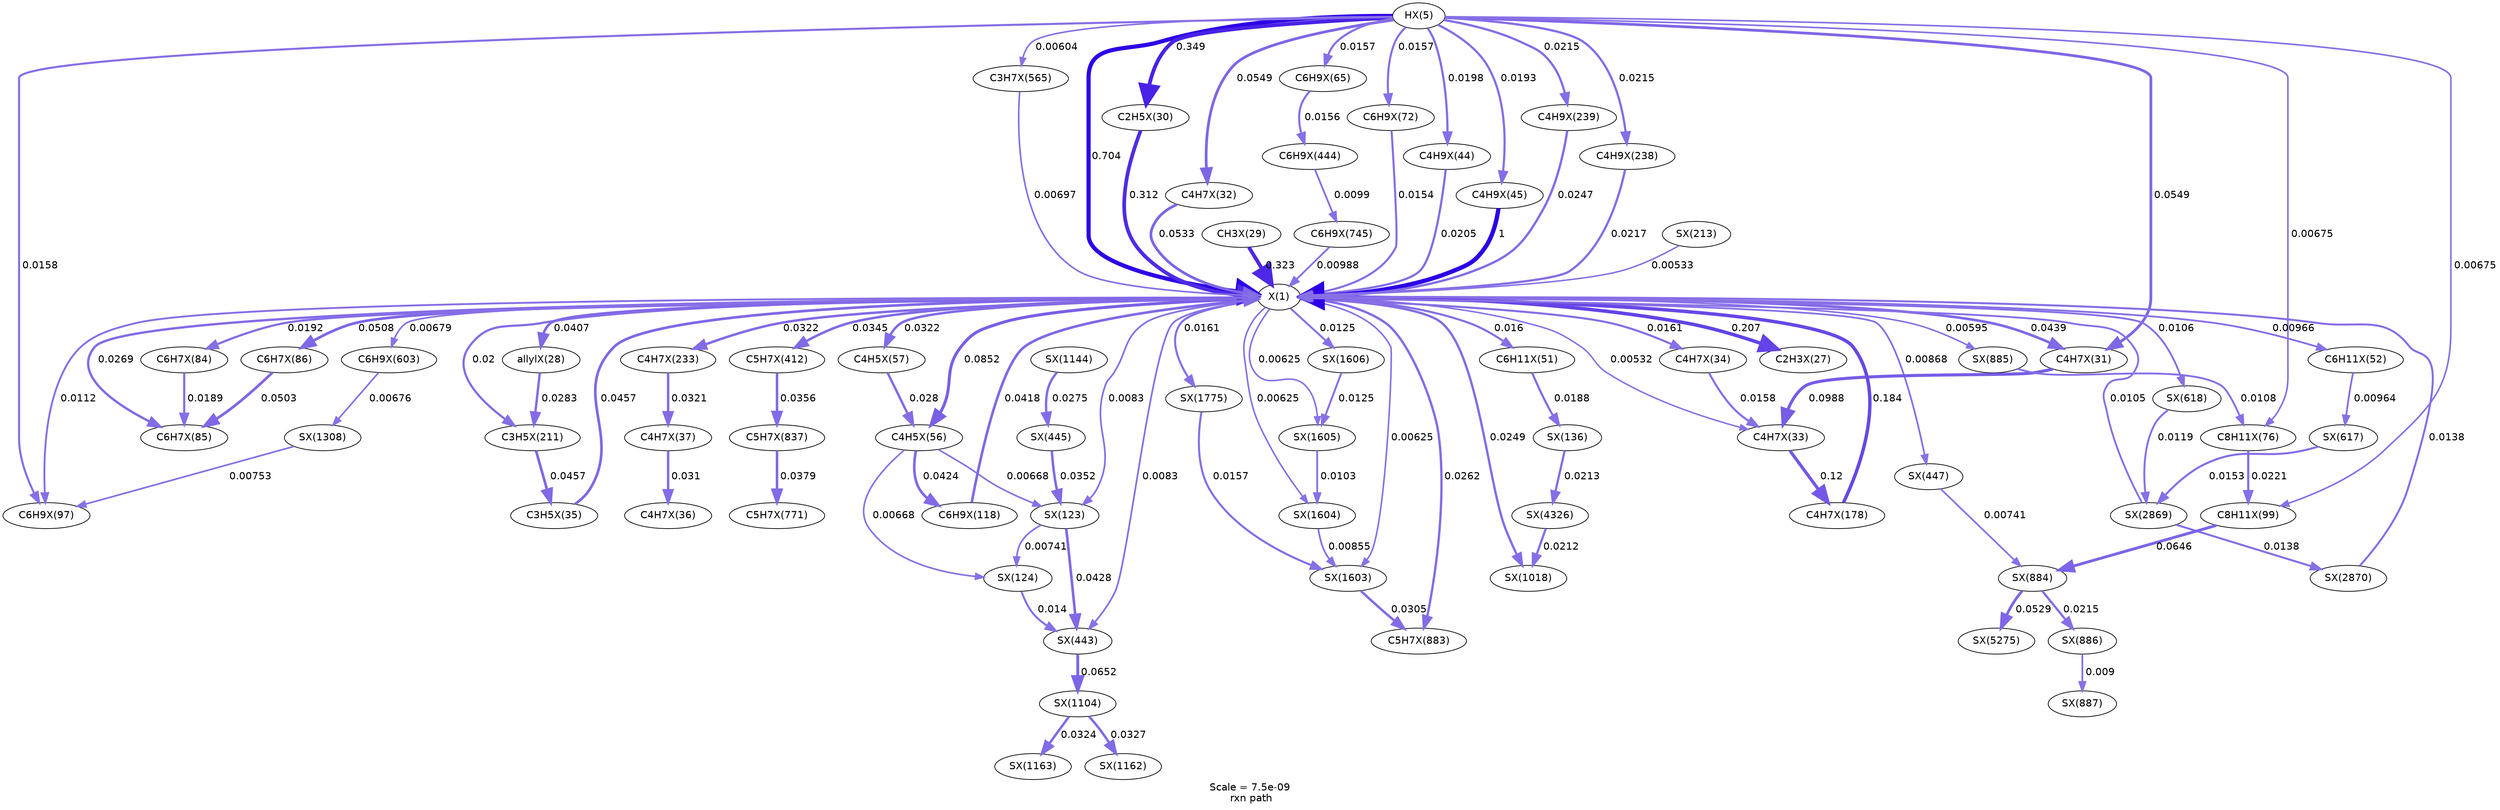 digraph reaction_paths {
center=1;
s40 -> s39[fontname="Helvetica", style="setlinewidth(5.73)", arrowsize=2.87, color="0.7, 1.2, 0.9"
, label=" 0.704"];
s39 -> s41[fontname="Helvetica", style="setlinewidth(4.81)", arrowsize=2.41, color="0.7, 0.707, 0.9"
, label=" 0.207"];
s39 -> s58[fontname="Helvetica", style="setlinewidth(3.41)", arrowsize=1.7, color="0.7, 0.532, 0.9"
, label=" 0.0322"];
s39 -> s57[fontname="Helvetica", style="setlinewidth(4.14)", arrowsize=2.07, color="0.7, 0.585, 0.9"
, label=" 0.0852"];
s44 -> s39[fontname="Helvetica", style="setlinewidth(5.12)", arrowsize=2.56, color="0.7, 0.812, 0.9"
, label=" 0.312"];
s46 -> s39[fontname="Helvetica", style="setlinewidth(3.79)", arrowsize=1.89, color="0.7, 0.553, 0.9"
, label=" 0.0533"];
s39 -> s45[fontname="Helvetica", style="setlinewidth(3.64)", arrowsize=1.82, color="0.7, 0.544, 0.9"
, label=" 0.0439"];
s39 -> s47[fontname="Helvetica", style="setlinewidth(2.05)", arrowsize=1.02, color="0.7, 0.505, 0.9"
, label=" 0.00532"];
s39 -> s48[fontname="Helvetica", style="setlinewidth(2.88)", arrowsize=1.44, color="0.7, 0.516, 0.9"
, label=" 0.0161"];
s74 -> s39[fontname="Helvetica", style="setlinewidth(4.72)", arrowsize=2.36, color="0.7, 0.684, 0.9"
, label=" 0.184"];
s39 -> s66[fontname="Helvetica", style="setlinewidth(3.75)", arrowsize=1.88, color="0.7, 0.551, 0.9"
, label=" 0.0508"];
s39 -> s65[fontname="Helvetica", style="setlinewidth(3.27)", arrowsize=1.64, color="0.7, 0.527, 0.9"
, label=" 0.0269"];
s39 -> s64[fontname="Helvetica", style="setlinewidth(3.01)", arrowsize=1.51, color="0.7, 0.519, 0.9"
, label=" 0.0192"];
s70 -> s39[fontname="Helvetica", style="setlinewidth(3.6)", arrowsize=1.8, color="0.7, 0.542, 0.9"
, label=" 0.0418"];
s43 -> s39[fontname="Helvetica", style="setlinewidth(5.15)", arrowsize=2.57, color="0.7, 0.823, 0.9"
, label=" 0.323"];
s96 -> s39[fontname="Helvetica", style="setlinewidth(2.51)", arrowsize=1.26, color="0.7, 0.51, 0.9"
, label=" 0.00988"];
s61 -> s39[fontname="Helvetica", style="setlinewidth(2.85)", arrowsize=1.42, color="0.7, 0.515, 0.9"
, label=" 0.0154"];
s39 -> s71[fontname="Helvetica", style="setlinewidth(2.38)", arrowsize=1.19, color="0.7, 0.508, 0.9"
, label=" 0.0083"];
s39 -> s86[fontname="Helvetica", style="setlinewidth(2.38)", arrowsize=1.19, color="0.7, 0.508, 0.9"
, label=" 0.0083"];
s39 -> s67[fontname="Helvetica", style="setlinewidth(2.61)", arrowsize=1.3, color="0.7, 0.511, 0.9"
, label=" 0.0112"];
s39 -> s77[fontname="Helvetica", style="setlinewidth(3.05)", arrowsize=1.52, color="0.7, 0.52, 0.9"
, label=" 0.02"];
s39 -> s42[fontname="Helvetica", style="setlinewidth(3.58)", arrowsize=1.79, color="0.7, 0.541, 0.9"
, label=" 0.0407"];
s49 -> s39[fontname="Helvetica", style="setlinewidth(3.67)", arrowsize=1.83, color="0.7, 0.546, 0.9"
, label=" 0.0457"];
s39 -> s79[fontname="Helvetica", style="setlinewidth(3.41)", arrowsize=1.7, color="0.7, 0.532, 0.9"
, label=" 0.0322"];
s52 -> s39[fontname="Helvetica", style="setlinewidth(3.06)", arrowsize=1.53, color="0.7, 0.52, 0.9"
, label=" 0.0205"];
s53 -> s39[fontname="Helvetica", style="setlinewidth(6)", arrowsize=3, color="0.7, 1.5, 0.9"
, label=" 1"];
s81 -> s39[fontname="Helvetica", style="setlinewidth(3.21)", arrowsize=1.6, color="0.7, 0.525, 0.9"
, label=" 0.0247"];
s80 -> s39[fontname="Helvetica", style="setlinewidth(3.11)", arrowsize=1.55, color="0.7, 0.522, 0.9"
, label=" 0.0217"];
s39 -> s85[fontname="Helvetica", style="setlinewidth(3.46)", arrowsize=1.73, color="0.7, 0.534, 0.9"
, label=" 0.0345"];
s39 -> s99[fontname="Helvetica", style="setlinewidth(3.25)", arrowsize=1.63, color="0.7, 0.526, 0.9"
, label=" 0.0262"];
s39 -> s117[fontname="Helvetica", style="setlinewidth(2.17)", arrowsize=1.08, color="0.7, 0.506, 0.9"
, label=" 0.00625"];
s78 -> s39[fontname="Helvetica", style="setlinewidth(2.05)", arrowsize=1.02, color="0.7, 0.505, 0.9"
, label=" 0.00533"];
s39 -> s121[fontname="Helvetica", style="setlinewidth(2.88)", arrowsize=1.44, color="0.7, 0.516, 0.9"
, label=" 0.0161"];
s39 -> s118[fontname="Helvetica", style="setlinewidth(2.17)", arrowsize=1.08, color="0.7, 0.506, 0.9"
, label=" 0.00625"];
s39 -> s119[fontname="Helvetica", style="setlinewidth(2.17)", arrowsize=1.08, color="0.7, 0.506, 0.9"
, label=" 0.00625"];
s39 -> s120[fontname="Helvetica", style="setlinewidth(2.69)", arrowsize=1.35, color="0.7, 0.513, 0.9"
, label=" 0.0125"];
s39 -> s108[fontname="Helvetica", style="setlinewidth(3.21)", arrowsize=1.61, color="0.7, 0.525, 0.9"
, label=" 0.0249"];
s39 -> s55[fontname="Helvetica", style="setlinewidth(2.88)", arrowsize=1.44, color="0.7, 0.516, 0.9"
, label=" 0.016"];
s39 -> s101[fontname="Helvetica", style="setlinewidth(2.13)", arrowsize=1.07, color="0.7, 0.506, 0.9"
, label=" 0.00595"];
s39 -> s89[fontname="Helvetica", style="setlinewidth(2.42)", arrowsize=1.21, color="0.7, 0.509, 0.9"
, label=" 0.00868"];
s91 -> s39[fontname="Helvetica", style="setlinewidth(2.25)", arrowsize=1.13, color="0.7, 0.507, 0.9"
, label=" 0.00697"];
s123 -> s39[fontname="Helvetica", style="setlinewidth(2.56)", arrowsize=1.28, color="0.7, 0.51, 0.9"
, label=" 0.0105"];
s124 -> s39[fontname="Helvetica", style="setlinewidth(2.77)", arrowsize=1.38, color="0.7, 0.514, 0.9"
, label=" 0.0138"];
s39 -> s94[fontname="Helvetica", style="setlinewidth(2.57)", arrowsize=1.28, color="0.7, 0.511, 0.9"
, label=" 0.0106"];
s39 -> s56[fontname="Helvetica", style="setlinewidth(2.5)", arrowsize=1.25, color="0.7, 0.51, 0.9"
, label=" 0.00966"];
s39 -> s92[fontname="Helvetica", style="setlinewidth(2.23)", arrowsize=1.12, color="0.7, 0.507, 0.9"
, label=" 0.00679"];
s40 -> s44[fontname="Helvetica", style="setlinewidth(5.2)", arrowsize=2.6, color="0.7, 0.849, 0.9"
, label=" 0.349"];
s40 -> s46[fontname="Helvetica", style="setlinewidth(3.81)", arrowsize=1.9, color="0.7, 0.555, 0.9"
, label=" 0.0549"];
s40 -> s45[fontname="Helvetica", style="setlinewidth(3.81)", arrowsize=1.9, color="0.7, 0.555, 0.9"
, label=" 0.0549"];
s40 -> s59[fontname="Helvetica", style="setlinewidth(2.86)", arrowsize=1.43, color="0.7, 0.516, 0.9"
, label=" 0.0157"];
s40 -> s61[fontname="Helvetica", style="setlinewidth(2.86)", arrowsize=1.43, color="0.7, 0.516, 0.9"
, label=" 0.0157"];
s40 -> s67[fontname="Helvetica", style="setlinewidth(2.87)", arrowsize=1.43, color="0.7, 0.516, 0.9"
, label=" 0.0158"];
s40 -> s52[fontname="Helvetica", style="setlinewidth(3.04)", arrowsize=1.52, color="0.7, 0.52, 0.9"
, label=" 0.0198"];
s40 -> s53[fontname="Helvetica", style="setlinewidth(3.02)", arrowsize=1.51, color="0.7, 0.519, 0.9"
, label=" 0.0193"];
s40 -> s81[fontname="Helvetica", style="setlinewidth(3.1)", arrowsize=1.55, color="0.7, 0.522, 0.9"
, label=" 0.0215"];
s40 -> s80[fontname="Helvetica", style="setlinewidth(3.1)", arrowsize=1.55, color="0.7, 0.522, 0.9"
, label=" 0.0215"];
s40 -> s69[fontname="Helvetica", style="setlinewidth(2.23)", arrowsize=1.11, color="0.7, 0.507, 0.9"
, label=" 0.00675"];
s40 -> s62[fontname="Helvetica", style="setlinewidth(2.23)", arrowsize=1.11, color="0.7, 0.507, 0.9"
, label=" 0.00675"];
s40 -> s91[fontname="Helvetica", style="setlinewidth(2.14)", arrowsize=1.07, color="0.7, 0.506, 0.9"
, label=" 0.00604"];
s58 -> s57[fontname="Helvetica", style="setlinewidth(3.3)", arrowsize=1.65, color="0.7, 0.528, 0.9"
, label=" 0.028"];
s57 -> s70[fontname="Helvetica", style="setlinewidth(3.61)", arrowsize=1.81, color="0.7, 0.542, 0.9"
, label=" 0.0424"];
s57 -> s71[fontname="Helvetica", style="setlinewidth(2.22)", arrowsize=1.11, color="0.7, 0.507, 0.9"
, label=" 0.00668"];
s57 -> s72[fontname="Helvetica", style="setlinewidth(2.22)", arrowsize=1.11, color="0.7, 0.507, 0.9"
, label=" 0.00668"];
s45 -> s47[fontname="Helvetica", style="setlinewidth(4.25)", arrowsize=2.13, color="0.7, 0.599, 0.9"
, label=" 0.0988"];
s48 -> s47[fontname="Helvetica", style="setlinewidth(2.87)", arrowsize=1.43, color="0.7, 0.516, 0.9"
, label=" 0.0158"];
s47 -> s74[fontname="Helvetica", style="setlinewidth(4.4)", arrowsize=2.2, color="0.7, 0.62, 0.9"
, label=" 0.12"];
s66 -> s65[fontname="Helvetica", style="setlinewidth(3.74)", arrowsize=1.87, color="0.7, 0.55, 0.9"
, label=" 0.0503"];
s64 -> s65[fontname="Helvetica", style="setlinewidth(3.01)", arrowsize=1.5, color="0.7, 0.519, 0.9"
, label=" 0.0189"];
s59 -> s87[fontname="Helvetica", style="setlinewidth(2.86)", arrowsize=1.43, color="0.7, 0.516, 0.9"
, label=" 0.0156"];
s87 -> s96[fontname="Helvetica", style="setlinewidth(2.52)", arrowsize=1.26, color="0.7, 0.51, 0.9"
, label=" 0.0099"];
s71 -> s86[fontname="Helvetica", style="setlinewidth(3.62)", arrowsize=1.81, color="0.7, 0.543, 0.9"
, label=" 0.0428"];
s71 -> s72[fontname="Helvetica", style="setlinewidth(2.3)", arrowsize=1.15, color="0.7, 0.507, 0.9"
, label=" 0.00741"];
s88 -> s71[fontname="Helvetica", style="setlinewidth(3.47)", arrowsize=1.74, color="0.7, 0.535, 0.9"
, label=" 0.0352"];
s72 -> s86[fontname="Helvetica", style="setlinewidth(2.78)", arrowsize=1.39, color="0.7, 0.514, 0.9"
, label=" 0.014"];
s86 -> s109[fontname="Helvetica", style="setlinewidth(3.94)", arrowsize=1.97, color="0.7, 0.565, 0.9"
, label=" 0.0652"];
s110 -> s88[fontname="Helvetica", style="setlinewidth(3.29)", arrowsize=1.64, color="0.7, 0.527, 0.9"
, label=" 0.0275"];
s109 -> s112[fontname="Helvetica", style="setlinewidth(3.41)", arrowsize=1.71, color="0.7, 0.532, 0.9"
, label=" 0.0324"];
s109 -> s111[fontname="Helvetica", style="setlinewidth(3.42)", arrowsize=1.71, color="0.7, 0.533, 0.9"
, label=" 0.0327"];
s115 -> s67[fontname="Helvetica", style="setlinewidth(2.31)", arrowsize=1.15, color="0.7, 0.508, 0.9"
, label=" 0.00753"];
s92 -> s115[fontname="Helvetica", style="setlinewidth(2.23)", arrowsize=1.11, color="0.7, 0.507, 0.9"
, label=" 0.00676"];
s42 -> s77[fontname="Helvetica", style="setlinewidth(3.31)", arrowsize=1.65, color="0.7, 0.528, 0.9"
, label=" 0.0283"];
s77 -> s49[fontname="Helvetica", style="setlinewidth(3.67)", arrowsize=1.84, color="0.7, 0.546, 0.9"
, label=" 0.0457"];
s79 -> s51[fontname="Helvetica", style="setlinewidth(3.4)", arrowsize=1.7, color="0.7, 0.532, 0.9"
, label=" 0.0321"];
s51 -> s50[fontname="Helvetica", style="setlinewidth(3.38)", arrowsize=1.69, color="0.7, 0.531, 0.9"
, label=" 0.031"];
s85 -> s98[fontname="Helvetica", style="setlinewidth(3.48)", arrowsize=1.74, color="0.7, 0.536, 0.9"
, label=" 0.0356"];
s98 -> s97[fontname="Helvetica", style="setlinewidth(3.53)", arrowsize=1.76, color="0.7, 0.538, 0.9"
, label=" 0.0379"];
s117 -> s99[fontname="Helvetica", style="setlinewidth(3.36)", arrowsize=1.68, color="0.7, 0.53, 0.9"
, label=" 0.0305"];
s121 -> s117[fontname="Helvetica", style="setlinewidth(2.86)", arrowsize=1.43, color="0.7, 0.516, 0.9"
, label=" 0.0157"];
s118 -> s117[fontname="Helvetica", style="setlinewidth(2.41)", arrowsize=1.2, color="0.7, 0.509, 0.9"
, label=" 0.00855"];
s119 -> s118[fontname="Helvetica", style="setlinewidth(2.55)", arrowsize=1.27, color="0.7, 0.51, 0.9"
, label=" 0.0103"];
s120 -> s119[fontname="Helvetica", style="setlinewidth(2.69)", arrowsize=1.35, color="0.7, 0.512, 0.9"
, label=" 0.0125"];
s126 -> s108[fontname="Helvetica", style="setlinewidth(3.09)", arrowsize=1.55, color="0.7, 0.521, 0.9"
, label=" 0.0212"];
s73 -> s126[fontname="Helvetica", style="setlinewidth(3.09)", arrowsize=1.55, color="0.7, 0.521, 0.9"
, label=" 0.0213"];
s55 -> s73[fontname="Helvetica", style="setlinewidth(3)", arrowsize=1.5, color="0.7, 0.519, 0.9"
, label=" 0.0188"];
s62 -> s69[fontname="Helvetica", style="setlinewidth(3.12)", arrowsize=1.56, color="0.7, 0.522, 0.9"
, label=" 0.0221"];
s69 -> s100[fontname="Helvetica", style="setlinewidth(3.93)", arrowsize=1.97, color="0.7, 0.565, 0.9"
, label=" 0.0646"];
s101 -> s62[fontname="Helvetica", style="setlinewidth(2.58)", arrowsize=1.29, color="0.7, 0.511, 0.9"
, label=" 0.0108"];
s89 -> s100[fontname="Helvetica", style="setlinewidth(2.3)", arrowsize=1.15, color="0.7, 0.507, 0.9"
, label=" 0.00741"];
s100 -> s102[fontname="Helvetica", style="setlinewidth(3.1)", arrowsize=1.55, color="0.7, 0.521, 0.9"
, label=" 0.0215"];
s100 -> s128[fontname="Helvetica", style="setlinewidth(3.78)", arrowsize=1.89, color="0.7, 0.553, 0.9"
, label=" 0.0529"];
s102 -> s103[fontname="Helvetica", style="setlinewidth(2.44)", arrowsize=1.22, color="0.7, 0.509, 0.9"
, label=" 0.009"];
s123 -> s124[fontname="Helvetica", style="setlinewidth(2.77)", arrowsize=1.38, color="0.7, 0.514, 0.9"
, label=" 0.0138"];
s94 -> s123[fontname="Helvetica", style="setlinewidth(2.66)", arrowsize=1.33, color="0.7, 0.512, 0.9"
, label=" 0.0119"];
s93 -> s123[fontname="Helvetica", style="setlinewidth(2.84)", arrowsize=1.42, color="0.7, 0.515, 0.9"
, label=" 0.0153"];
s56 -> s93[fontname="Helvetica", style="setlinewidth(2.5)", arrowsize=1.25, color="0.7, 0.51, 0.9"
, label=" 0.00964"];
s39 [ fontname="Helvetica", label="X(1)"];
s40 [ fontname="Helvetica", label="HX(5)"];
s41 [ fontname="Helvetica", label="C2H3X(27)"];
s42 [ fontname="Helvetica", label="allylX(28)"];
s43 [ fontname="Helvetica", label="CH3X(29)"];
s44 [ fontname="Helvetica", label="C2H5X(30)"];
s45 [ fontname="Helvetica", label="C4H7X(31)"];
s46 [ fontname="Helvetica", label="C4H7X(32)"];
s47 [ fontname="Helvetica", label="C4H7X(33)"];
s48 [ fontname="Helvetica", label="C4H7X(34)"];
s49 [ fontname="Helvetica", label="C3H5X(35)"];
s50 [ fontname="Helvetica", label="C4H7X(36)"];
s51 [ fontname="Helvetica", label="C4H7X(37)"];
s52 [ fontname="Helvetica", label="C4H9X(44)"];
s53 [ fontname="Helvetica", label="C4H9X(45)"];
s55 [ fontname="Helvetica", label="C6H11X(51)"];
s56 [ fontname="Helvetica", label="C6H11X(52)"];
s57 [ fontname="Helvetica", label="C4H5X(56)"];
s58 [ fontname="Helvetica", label="C4H5X(57)"];
s59 [ fontname="Helvetica", label="C6H9X(65)"];
s61 [ fontname="Helvetica", label="C6H9X(72)"];
s62 [ fontname="Helvetica", label="C8H11X(76)"];
s64 [ fontname="Helvetica", label="C6H7X(84)"];
s65 [ fontname="Helvetica", label="C6H7X(85)"];
s66 [ fontname="Helvetica", label="C6H7X(86)"];
s67 [ fontname="Helvetica", label="C6H9X(97)"];
s69 [ fontname="Helvetica", label="C8H11X(99)"];
s70 [ fontname="Helvetica", label="C6H9X(118)"];
s71 [ fontname="Helvetica", label="SX(123)"];
s72 [ fontname="Helvetica", label="SX(124)"];
s73 [ fontname="Helvetica", label="SX(136)"];
s74 [ fontname="Helvetica", label="C4H7X(178)"];
s77 [ fontname="Helvetica", label="C3H5X(211)"];
s78 [ fontname="Helvetica", label="SX(213)"];
s79 [ fontname="Helvetica", label="C4H7X(233)"];
s80 [ fontname="Helvetica", label="C4H9X(238)"];
s81 [ fontname="Helvetica", label="C4H9X(239)"];
s85 [ fontname="Helvetica", label="C5H7X(412)"];
s86 [ fontname="Helvetica", label="SX(443)"];
s87 [ fontname="Helvetica", label="C6H9X(444)"];
s88 [ fontname="Helvetica", label="SX(445)"];
s89 [ fontname="Helvetica", label="SX(447)"];
s91 [ fontname="Helvetica", label="C3H7X(565)"];
s92 [ fontname="Helvetica", label="C6H9X(603)"];
s93 [ fontname="Helvetica", label="SX(617)"];
s94 [ fontname="Helvetica", label="SX(618)"];
s96 [ fontname="Helvetica", label="C6H9X(745)"];
s97 [ fontname="Helvetica", label="C5H7X(771)"];
s98 [ fontname="Helvetica", label="C5H7X(837)"];
s99 [ fontname="Helvetica", label="C5H7X(883)"];
s100 [ fontname="Helvetica", label="SX(884)"];
s101 [ fontname="Helvetica", label="SX(885)"];
s102 [ fontname="Helvetica", label="SX(886)"];
s103 [ fontname="Helvetica", label="SX(887)"];
s108 [ fontname="Helvetica", label="SX(1018)"];
s109 [ fontname="Helvetica", label="SX(1104)"];
s110 [ fontname="Helvetica", label="SX(1144)"];
s111 [ fontname="Helvetica", label="SX(1162)"];
s112 [ fontname="Helvetica", label="SX(1163)"];
s115 [ fontname="Helvetica", label="SX(1308)"];
s117 [ fontname="Helvetica", label="SX(1603)"];
s118 [ fontname="Helvetica", label="SX(1604)"];
s119 [ fontname="Helvetica", label="SX(1605)"];
s120 [ fontname="Helvetica", label="SX(1606)"];
s121 [ fontname="Helvetica", label="SX(1775)"];
s123 [ fontname="Helvetica", label="SX(2869)"];
s124 [ fontname="Helvetica", label="SX(2870)"];
s126 [ fontname="Helvetica", label="SX(4326)"];
s128 [ fontname="Helvetica", label="SX(5275)"];
 label = "Scale = 7.5e-09\l rxn path";
 fontname = "Helvetica";
}
